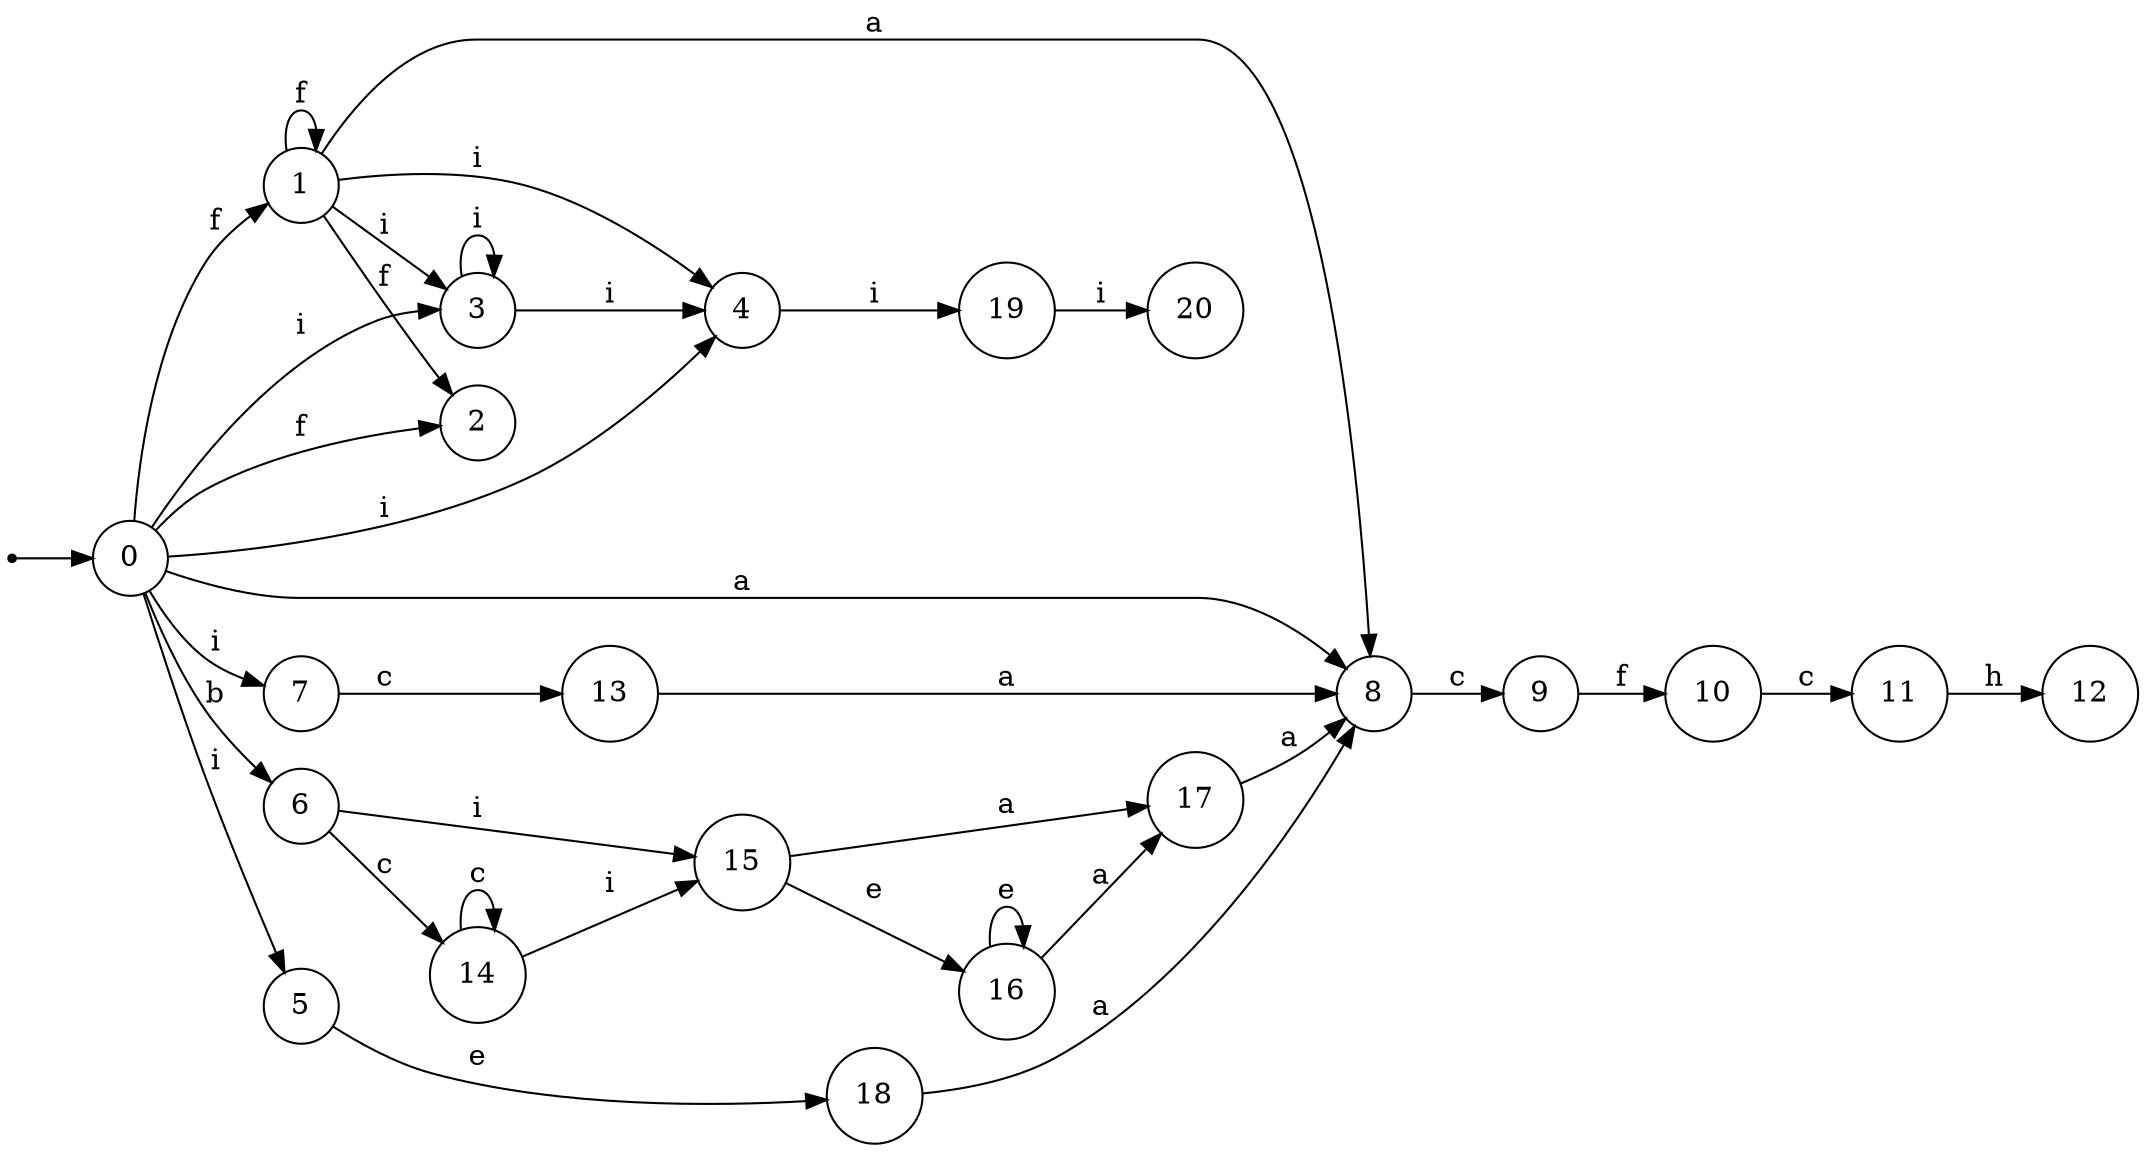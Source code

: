 digraph finite_state_machine {
rankdir=LR;
size="20,20";
node [shape = point]; "dummy0"
node [shape = circle]; "0";
"dummy0" -> "0";
node [shape = circle]; "1";
node [shape = circle]; "2";
node [shape = circle]; "3";
node [shape = circle]; "4";
node [shape = circle]; "5";
node [shape = circle]; "6";
node [shape = circle]; "7";
node [shape = circle]; "8";
node [shape = circle]; "9";
node [shape = circle]; "10";
node [shape = circle]; "11";
node [shape = circle]; "12";
node [shape = circle]; "13";
node [shape = circle]; "14";
node [shape = circle]; "15";
node [shape = circle]; "16";
node [shape = circle]; "17";
node [shape = circle]; "18";
node [shape = circle]; "19";
node [shape = circle]; "20";
"0" -> "1" [label = "f"];
 "0" -> "2" [label = "f"];
 "0" -> "3" [label = "i"];
 "0" -> "4" [label = "i"];
 "0" -> "5" [label = "i"];
 "0" -> "7" [label = "i"];
 "0" -> "6" [label = "b"];
 "0" -> "8" [label = "a"];
 "8" -> "9" [label = "c"];
 "9" -> "10" [label = "f"];
 "10" -> "11" [label = "c"];
 "11" -> "12" [label = "h"];
 "7" -> "13" [label = "c"];
 "13" -> "8" [label = "a"];
 "6" -> "14" [label = "c"];
 "6" -> "15" [label = "i"];
 "15" -> "16" [label = "e"];
 "15" -> "17" [label = "a"];
 "17" -> "8" [label = "a"];
 "16" -> "16" [label = "e"];
 "16" -> "17" [label = "a"];
 "14" -> "14" [label = "c"];
 "14" -> "15" [label = "i"];
 "5" -> "18" [label = "e"];
 "18" -> "8" [label = "a"];
 "4" -> "19" [label = "i"];
 "19" -> "20" [label = "i"];
 "3" -> "3" [label = "i"];
 "3" -> "4" [label = "i"];
 "1" -> "1" [label = "f"];
 "1" -> "2" [label = "f"];
 "1" -> "3" [label = "i"];
 "1" -> "4" [label = "i"];
 "1" -> "8" [label = "a"];
 }
